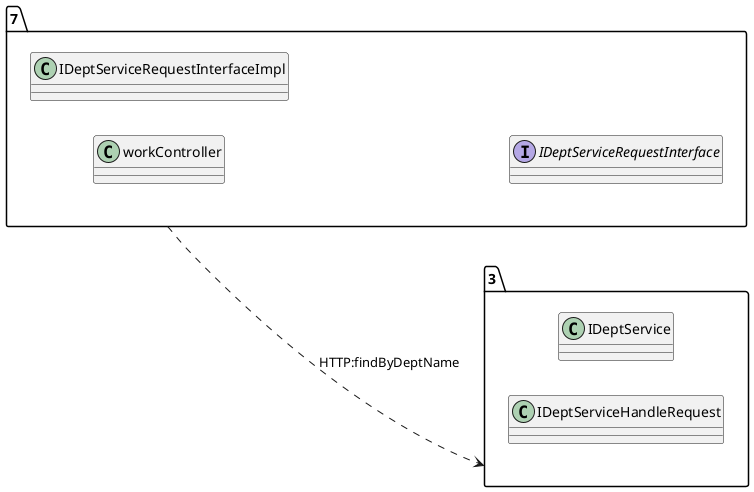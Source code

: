 @startuml 
allow_mixing
left to right direction
package "7"{
class workController
class IDeptServiceRequestInterfaceImpl
interface IDeptServiceRequestInterface

}
package "3"{
class IDeptService
class IDeptServiceHandleRequest

}
"7" ..> "3":HTTP:findByDeptName
@enduml